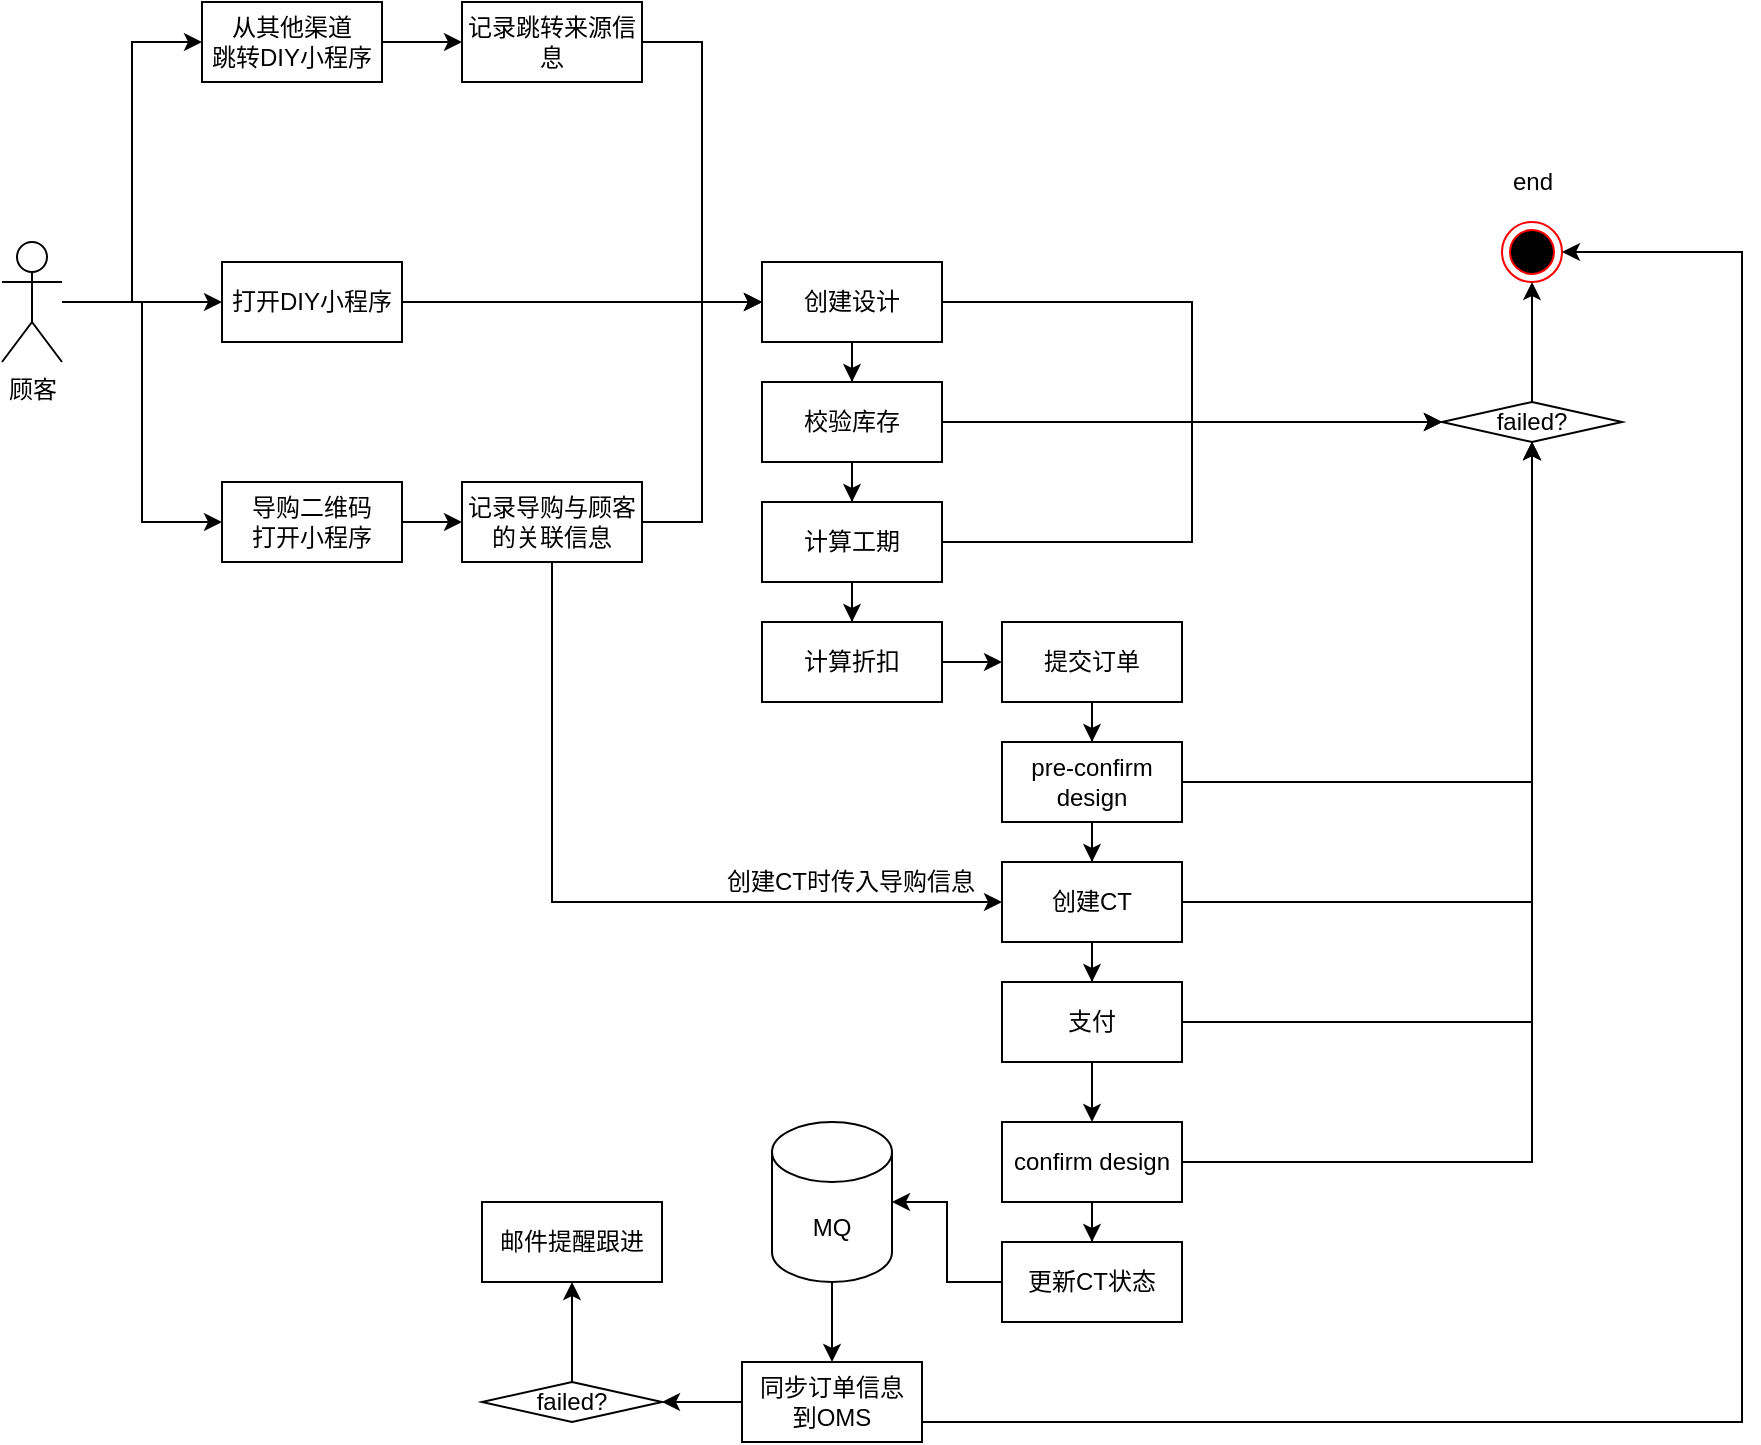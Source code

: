 <mxfile version="14.9.2" type="github">
  <diagram name="Page-1" id="52a04d89-c75d-2922-d76d-85b35f80e030">
    <mxGraphModel dx="1293" dy="693" grid="1" gridSize="10" guides="1" tooltips="1" connect="1" arrows="1" fold="1" page="1" pageScale="1" pageWidth="1169" pageHeight="827" background="none" math="0" shadow="0">
      <root>
        <mxCell id="0" />
        <mxCell id="1" parent="0" />
        <mxCell id="QDF-2TI6SQJX1vdAJhpz-36" style="edgeStyle=orthogonalEdgeStyle;rounded=0;orthogonalLoop=1;jettySize=auto;html=1;entryX=0;entryY=0.5;entryDx=0;entryDy=0;" edge="1" parent="1" source="QDF-2TI6SQJX1vdAJhpz-1" target="QDF-2TI6SQJX1vdAJhpz-14">
          <mxGeometry relative="1" as="geometry" />
        </mxCell>
        <mxCell id="QDF-2TI6SQJX1vdAJhpz-1" value="打开DIY小程序" style="rounded=0;whiteSpace=wrap;html=1;" vertex="1" parent="1">
          <mxGeometry x="160" y="130" width="90" height="40" as="geometry" />
        </mxCell>
        <mxCell id="QDF-2TI6SQJX1vdAJhpz-9" style="edgeStyle=orthogonalEdgeStyle;rounded=0;orthogonalLoop=1;jettySize=auto;html=1;entryX=0;entryY=0.5;entryDx=0;entryDy=0;" edge="1" parent="1" source="QDF-2TI6SQJX1vdAJhpz-2" target="QDF-2TI6SQJX1vdAJhpz-1">
          <mxGeometry relative="1" as="geometry" />
        </mxCell>
        <mxCell id="QDF-2TI6SQJX1vdAJhpz-11" style="edgeStyle=orthogonalEdgeStyle;rounded=0;orthogonalLoop=1;jettySize=auto;html=1;entryX=0;entryY=0.5;entryDx=0;entryDy=0;" edge="1" parent="1" source="QDF-2TI6SQJX1vdAJhpz-2" target="QDF-2TI6SQJX1vdAJhpz-3">
          <mxGeometry relative="1" as="geometry" />
        </mxCell>
        <mxCell id="QDF-2TI6SQJX1vdAJhpz-73" style="edgeStyle=orthogonalEdgeStyle;rounded=0;orthogonalLoop=1;jettySize=auto;html=1;entryX=0;entryY=0.5;entryDx=0;entryDy=0;" edge="1" parent="1" source="QDF-2TI6SQJX1vdAJhpz-2" target="QDF-2TI6SQJX1vdAJhpz-5">
          <mxGeometry relative="1" as="geometry" />
        </mxCell>
        <mxCell id="QDF-2TI6SQJX1vdAJhpz-2" value="顾客" style="shape=umlActor;verticalLabelPosition=bottom;verticalAlign=top;html=1;outlineConnect=0;" vertex="1" parent="1">
          <mxGeometry x="50" y="120" width="30" height="60" as="geometry" />
        </mxCell>
        <mxCell id="QDF-2TI6SQJX1vdAJhpz-12" style="edgeStyle=orthogonalEdgeStyle;rounded=0;orthogonalLoop=1;jettySize=auto;html=1;entryX=0;entryY=0.5;entryDx=0;entryDy=0;" edge="1" parent="1" source="QDF-2TI6SQJX1vdAJhpz-3" target="QDF-2TI6SQJX1vdAJhpz-7">
          <mxGeometry relative="1" as="geometry" />
        </mxCell>
        <mxCell id="QDF-2TI6SQJX1vdAJhpz-3" value="从其他渠道&lt;br&gt;跳转DIY小程序" style="rounded=0;whiteSpace=wrap;html=1;" vertex="1" parent="1">
          <mxGeometry x="150" width="90" height="40" as="geometry" />
        </mxCell>
        <mxCell id="QDF-2TI6SQJX1vdAJhpz-17" style="edgeStyle=orthogonalEdgeStyle;rounded=0;orthogonalLoop=1;jettySize=auto;html=1;entryX=0;entryY=0.5;entryDx=0;entryDy=0;" edge="1" parent="1" source="QDF-2TI6SQJX1vdAJhpz-4" target="QDF-2TI6SQJX1vdAJhpz-14">
          <mxGeometry relative="1" as="geometry" />
        </mxCell>
        <mxCell id="QDF-2TI6SQJX1vdAJhpz-71" style="edgeStyle=orthogonalEdgeStyle;rounded=0;orthogonalLoop=1;jettySize=auto;html=1;entryX=0;entryY=0.5;entryDx=0;entryDy=0;" edge="1" parent="1" source="QDF-2TI6SQJX1vdAJhpz-4" target="QDF-2TI6SQJX1vdAJhpz-37">
          <mxGeometry relative="1" as="geometry">
            <Array as="points">
              <mxPoint x="325" y="450" />
            </Array>
          </mxGeometry>
        </mxCell>
        <mxCell id="QDF-2TI6SQJX1vdAJhpz-4" value="记录导购与顾客的关联信息" style="rounded=0;whiteSpace=wrap;html=1;" vertex="1" parent="1">
          <mxGeometry x="280" y="240" width="90" height="40" as="geometry" />
        </mxCell>
        <mxCell id="QDF-2TI6SQJX1vdAJhpz-13" style="edgeStyle=orthogonalEdgeStyle;rounded=0;orthogonalLoop=1;jettySize=auto;html=1;entryX=0;entryY=0.5;entryDx=0;entryDy=0;" edge="1" parent="1" source="QDF-2TI6SQJX1vdAJhpz-5" target="QDF-2TI6SQJX1vdAJhpz-4">
          <mxGeometry relative="1" as="geometry" />
        </mxCell>
        <mxCell id="QDF-2TI6SQJX1vdAJhpz-5" value="导购二维码&lt;br&gt;打开小程序" style="rounded=0;whiteSpace=wrap;html=1;" vertex="1" parent="1">
          <mxGeometry x="160" y="240" width="90" height="40" as="geometry" />
        </mxCell>
        <mxCell id="QDF-2TI6SQJX1vdAJhpz-15" style="edgeStyle=orthogonalEdgeStyle;rounded=0;orthogonalLoop=1;jettySize=auto;html=1;entryX=0;entryY=0.5;entryDx=0;entryDy=0;" edge="1" parent="1" source="QDF-2TI6SQJX1vdAJhpz-7" target="QDF-2TI6SQJX1vdAJhpz-14">
          <mxGeometry relative="1" as="geometry" />
        </mxCell>
        <mxCell id="QDF-2TI6SQJX1vdAJhpz-7" value="记录跳转来源信息" style="rounded=0;whiteSpace=wrap;html=1;" vertex="1" parent="1">
          <mxGeometry x="280" width="90" height="40" as="geometry" />
        </mxCell>
        <mxCell id="QDF-2TI6SQJX1vdAJhpz-24" style="edgeStyle=orthogonalEdgeStyle;rounded=0;orthogonalLoop=1;jettySize=auto;html=1;entryX=0.5;entryY=0;entryDx=0;entryDy=0;" edge="1" parent="1" source="QDF-2TI6SQJX1vdAJhpz-14" target="QDF-2TI6SQJX1vdAJhpz-18">
          <mxGeometry relative="1" as="geometry" />
        </mxCell>
        <mxCell id="QDF-2TI6SQJX1vdAJhpz-52" style="edgeStyle=orthogonalEdgeStyle;rounded=0;orthogonalLoop=1;jettySize=auto;html=1;entryX=0;entryY=0.5;entryDx=0;entryDy=0;" edge="1" parent="1" source="QDF-2TI6SQJX1vdAJhpz-14" target="QDF-2TI6SQJX1vdAJhpz-43">
          <mxGeometry relative="1" as="geometry" />
        </mxCell>
        <mxCell id="QDF-2TI6SQJX1vdAJhpz-14" value="创建设计" style="rounded=0;whiteSpace=wrap;html=1;" vertex="1" parent="1">
          <mxGeometry x="430" y="130" width="90" height="40" as="geometry" />
        </mxCell>
        <mxCell id="QDF-2TI6SQJX1vdAJhpz-25" style="edgeStyle=orthogonalEdgeStyle;rounded=0;orthogonalLoop=1;jettySize=auto;html=1;" edge="1" parent="1" source="QDF-2TI6SQJX1vdAJhpz-18" target="QDF-2TI6SQJX1vdAJhpz-19">
          <mxGeometry relative="1" as="geometry" />
        </mxCell>
        <mxCell id="QDF-2TI6SQJX1vdAJhpz-53" style="edgeStyle=orthogonalEdgeStyle;rounded=0;orthogonalLoop=1;jettySize=auto;html=1;entryX=0;entryY=0.5;entryDx=0;entryDy=0;" edge="1" parent="1" source="QDF-2TI6SQJX1vdAJhpz-18" target="QDF-2TI6SQJX1vdAJhpz-43">
          <mxGeometry relative="1" as="geometry" />
        </mxCell>
        <mxCell id="QDF-2TI6SQJX1vdAJhpz-18" value="校验库存" style="rounded=0;whiteSpace=wrap;html=1;" vertex="1" parent="1">
          <mxGeometry x="430" y="190" width="90" height="40" as="geometry" />
        </mxCell>
        <mxCell id="QDF-2TI6SQJX1vdAJhpz-33" style="edgeStyle=orthogonalEdgeStyle;rounded=0;orthogonalLoop=1;jettySize=auto;html=1;entryX=0.5;entryY=0;entryDx=0;entryDy=0;" edge="1" parent="1" source="QDF-2TI6SQJX1vdAJhpz-19" target="QDF-2TI6SQJX1vdAJhpz-27">
          <mxGeometry relative="1" as="geometry" />
        </mxCell>
        <mxCell id="QDF-2TI6SQJX1vdAJhpz-54" style="edgeStyle=orthogonalEdgeStyle;rounded=0;orthogonalLoop=1;jettySize=auto;html=1;entryX=0;entryY=0.5;entryDx=0;entryDy=0;" edge="1" parent="1" source="QDF-2TI6SQJX1vdAJhpz-19" target="QDF-2TI6SQJX1vdAJhpz-43">
          <mxGeometry relative="1" as="geometry" />
        </mxCell>
        <mxCell id="QDF-2TI6SQJX1vdAJhpz-19" value="计算工期" style="rounded=0;whiteSpace=wrap;html=1;" vertex="1" parent="1">
          <mxGeometry x="430" y="250" width="90" height="40" as="geometry" />
        </mxCell>
        <mxCell id="QDF-2TI6SQJX1vdAJhpz-35" style="edgeStyle=orthogonalEdgeStyle;rounded=0;orthogonalLoop=1;jettySize=auto;html=1;" edge="1" parent="1" source="QDF-2TI6SQJX1vdAJhpz-22" target="QDF-2TI6SQJX1vdAJhpz-29">
          <mxGeometry relative="1" as="geometry" />
        </mxCell>
        <mxCell id="QDF-2TI6SQJX1vdAJhpz-22" value="提交订单" style="rounded=0;whiteSpace=wrap;html=1;" vertex="1" parent="1">
          <mxGeometry x="550" y="310" width="90" height="40" as="geometry" />
        </mxCell>
        <mxCell id="QDF-2TI6SQJX1vdAJhpz-34" style="edgeStyle=orthogonalEdgeStyle;rounded=0;orthogonalLoop=1;jettySize=auto;html=1;entryX=0;entryY=0.5;entryDx=0;entryDy=0;" edge="1" parent="1" source="QDF-2TI6SQJX1vdAJhpz-27" target="QDF-2TI6SQJX1vdAJhpz-22">
          <mxGeometry relative="1" as="geometry" />
        </mxCell>
        <mxCell id="QDF-2TI6SQJX1vdAJhpz-27" value="计算折扣" style="rounded=0;whiteSpace=wrap;html=1;" vertex="1" parent="1">
          <mxGeometry x="430" y="310" width="90" height="40" as="geometry" />
        </mxCell>
        <mxCell id="QDF-2TI6SQJX1vdAJhpz-38" style="edgeStyle=orthogonalEdgeStyle;rounded=0;orthogonalLoop=1;jettySize=auto;html=1;" edge="1" parent="1" source="QDF-2TI6SQJX1vdAJhpz-29" target="QDF-2TI6SQJX1vdAJhpz-37">
          <mxGeometry relative="1" as="geometry" />
        </mxCell>
        <mxCell id="QDF-2TI6SQJX1vdAJhpz-45" style="edgeStyle=orthogonalEdgeStyle;rounded=0;orthogonalLoop=1;jettySize=auto;html=1;" edge="1" parent="1" source="QDF-2TI6SQJX1vdAJhpz-29" target="QDF-2TI6SQJX1vdAJhpz-43">
          <mxGeometry relative="1" as="geometry" />
        </mxCell>
        <mxCell id="QDF-2TI6SQJX1vdAJhpz-29" value="pre-confirm design" style="rounded=0;whiteSpace=wrap;html=1;" vertex="1" parent="1">
          <mxGeometry x="550" y="370" width="90" height="40" as="geometry" />
        </mxCell>
        <mxCell id="QDF-2TI6SQJX1vdAJhpz-40" style="edgeStyle=orthogonalEdgeStyle;rounded=0;orthogonalLoop=1;jettySize=auto;html=1;" edge="1" parent="1" source="QDF-2TI6SQJX1vdAJhpz-37" target="QDF-2TI6SQJX1vdAJhpz-39">
          <mxGeometry relative="1" as="geometry" />
        </mxCell>
        <mxCell id="QDF-2TI6SQJX1vdAJhpz-51" style="edgeStyle=orthogonalEdgeStyle;rounded=0;orthogonalLoop=1;jettySize=auto;html=1;entryX=0.5;entryY=1;entryDx=0;entryDy=0;" edge="1" parent="1" source="QDF-2TI6SQJX1vdAJhpz-37" target="QDF-2TI6SQJX1vdAJhpz-43">
          <mxGeometry relative="1" as="geometry" />
        </mxCell>
        <mxCell id="QDF-2TI6SQJX1vdAJhpz-37" value="创建CT" style="rounded=0;whiteSpace=wrap;html=1;" vertex="1" parent="1">
          <mxGeometry x="550" y="430" width="90" height="40" as="geometry" />
        </mxCell>
        <mxCell id="QDF-2TI6SQJX1vdAJhpz-50" style="edgeStyle=orthogonalEdgeStyle;rounded=0;orthogonalLoop=1;jettySize=auto;html=1;entryX=0.5;entryY=1;entryDx=0;entryDy=0;" edge="1" parent="1" source="QDF-2TI6SQJX1vdAJhpz-39" target="QDF-2TI6SQJX1vdAJhpz-43">
          <mxGeometry relative="1" as="geometry" />
        </mxCell>
        <mxCell id="QDF-2TI6SQJX1vdAJhpz-63" style="edgeStyle=orthogonalEdgeStyle;rounded=0;orthogonalLoop=1;jettySize=auto;html=1;entryX=0.5;entryY=0;entryDx=0;entryDy=0;" edge="1" parent="1" source="QDF-2TI6SQJX1vdAJhpz-39" target="QDF-2TI6SQJX1vdAJhpz-41">
          <mxGeometry relative="1" as="geometry" />
        </mxCell>
        <mxCell id="QDF-2TI6SQJX1vdAJhpz-39" value="支付" style="rounded=0;whiteSpace=wrap;html=1;" vertex="1" parent="1">
          <mxGeometry x="550" y="490" width="90" height="40" as="geometry" />
        </mxCell>
        <mxCell id="QDF-2TI6SQJX1vdAJhpz-64" style="edgeStyle=orthogonalEdgeStyle;rounded=0;orthogonalLoop=1;jettySize=auto;html=1;entryX=0.5;entryY=1;entryDx=0;entryDy=0;" edge="1" parent="1" source="QDF-2TI6SQJX1vdAJhpz-41" target="QDF-2TI6SQJX1vdAJhpz-43">
          <mxGeometry relative="1" as="geometry" />
        </mxCell>
        <mxCell id="QDF-2TI6SQJX1vdAJhpz-68" style="edgeStyle=orthogonalEdgeStyle;rounded=0;orthogonalLoop=1;jettySize=auto;html=1;entryX=0.5;entryY=0;entryDx=0;entryDy=0;" edge="1" parent="1" source="QDF-2TI6SQJX1vdAJhpz-41" target="QDF-2TI6SQJX1vdAJhpz-65">
          <mxGeometry relative="1" as="geometry" />
        </mxCell>
        <mxCell id="QDF-2TI6SQJX1vdAJhpz-41" value="confirm design" style="rounded=0;whiteSpace=wrap;html=1;" vertex="1" parent="1">
          <mxGeometry x="550" y="560" width="90" height="40" as="geometry" />
        </mxCell>
        <mxCell id="QDF-2TI6SQJX1vdAJhpz-42" value="" style="ellipse;html=1;shape=endState;fillColor=#000000;strokeColor=#ff0000;" vertex="1" parent="1">
          <mxGeometry x="800" y="110" width="30" height="30" as="geometry" />
        </mxCell>
        <mxCell id="QDF-2TI6SQJX1vdAJhpz-62" style="edgeStyle=orthogonalEdgeStyle;rounded=0;orthogonalLoop=1;jettySize=auto;html=1;entryX=0.5;entryY=1;entryDx=0;entryDy=0;" edge="1" parent="1" source="QDF-2TI6SQJX1vdAJhpz-43" target="QDF-2TI6SQJX1vdAJhpz-42">
          <mxGeometry relative="1" as="geometry" />
        </mxCell>
        <mxCell id="QDF-2TI6SQJX1vdAJhpz-43" value="failed?" style="rhombus;whiteSpace=wrap;html=1;" vertex="1" parent="1">
          <mxGeometry x="770" y="200" width="90" height="20" as="geometry" />
        </mxCell>
        <mxCell id="QDF-2TI6SQJX1vdAJhpz-61" value="创建CT时传入导购信息" style="text;html=1;align=center;verticalAlign=middle;resizable=0;points=[];autosize=1;strokeColor=none;" vertex="1" parent="1">
          <mxGeometry x="404" y="430" width="140" height="20" as="geometry" />
        </mxCell>
        <mxCell id="QDF-2TI6SQJX1vdAJhpz-79" style="edgeStyle=orthogonalEdgeStyle;rounded=0;orthogonalLoop=1;jettySize=auto;html=1;entryX=1;entryY=0.5;entryDx=0;entryDy=0;entryPerimeter=0;" edge="1" parent="1" source="QDF-2TI6SQJX1vdAJhpz-65" target="QDF-2TI6SQJX1vdAJhpz-78">
          <mxGeometry relative="1" as="geometry" />
        </mxCell>
        <mxCell id="QDF-2TI6SQJX1vdAJhpz-65" value="更新CT状态" style="rounded=0;whiteSpace=wrap;html=1;" vertex="1" parent="1">
          <mxGeometry x="550" y="620" width="90" height="40" as="geometry" />
        </mxCell>
        <mxCell id="QDF-2TI6SQJX1vdAJhpz-70" style="edgeStyle=orthogonalEdgeStyle;rounded=0;orthogonalLoop=1;jettySize=auto;html=1;entryX=1;entryY=0.5;entryDx=0;entryDy=0;" edge="1" parent="1" source="QDF-2TI6SQJX1vdAJhpz-66" target="QDF-2TI6SQJX1vdAJhpz-42">
          <mxGeometry relative="1" as="geometry">
            <Array as="points">
              <mxPoint x="920" y="710" />
              <mxPoint x="920" y="125" />
            </Array>
          </mxGeometry>
        </mxCell>
        <mxCell id="QDF-2TI6SQJX1vdAJhpz-75" style="edgeStyle=orthogonalEdgeStyle;rounded=0;orthogonalLoop=1;jettySize=auto;html=1;entryX=1;entryY=0.5;entryDx=0;entryDy=0;" edge="1" parent="1" source="QDF-2TI6SQJX1vdAJhpz-66" target="QDF-2TI6SQJX1vdAJhpz-74">
          <mxGeometry relative="1" as="geometry" />
        </mxCell>
        <mxCell id="QDF-2TI6SQJX1vdAJhpz-66" value="同步订单信息&lt;br&gt;到OMS" style="rounded=0;whiteSpace=wrap;html=1;" vertex="1" parent="1">
          <mxGeometry x="420" y="680" width="90" height="40" as="geometry" />
        </mxCell>
        <mxCell id="QDF-2TI6SQJX1vdAJhpz-72" value="end" style="text;html=1;align=center;verticalAlign=middle;resizable=0;points=[];autosize=1;strokeColor=none;" vertex="1" parent="1">
          <mxGeometry x="795" y="80" width="40" height="20" as="geometry" />
        </mxCell>
        <mxCell id="QDF-2TI6SQJX1vdAJhpz-77" style="edgeStyle=orthogonalEdgeStyle;rounded=0;orthogonalLoop=1;jettySize=auto;html=1;" edge="1" parent="1" source="QDF-2TI6SQJX1vdAJhpz-74" target="QDF-2TI6SQJX1vdAJhpz-76">
          <mxGeometry relative="1" as="geometry" />
        </mxCell>
        <mxCell id="QDF-2TI6SQJX1vdAJhpz-74" value="failed?" style="rhombus;whiteSpace=wrap;html=1;" vertex="1" parent="1">
          <mxGeometry x="290" y="690" width="90" height="20" as="geometry" />
        </mxCell>
        <mxCell id="QDF-2TI6SQJX1vdAJhpz-76" value="邮件提醒跟进" style="rounded=0;whiteSpace=wrap;html=1;" vertex="1" parent="1">
          <mxGeometry x="290" y="600" width="90" height="40" as="geometry" />
        </mxCell>
        <mxCell id="QDF-2TI6SQJX1vdAJhpz-80" style="edgeStyle=orthogonalEdgeStyle;rounded=0;orthogonalLoop=1;jettySize=auto;html=1;entryX=0.5;entryY=0;entryDx=0;entryDy=0;" edge="1" parent="1" source="QDF-2TI6SQJX1vdAJhpz-78" target="QDF-2TI6SQJX1vdAJhpz-66">
          <mxGeometry relative="1" as="geometry" />
        </mxCell>
        <mxCell id="QDF-2TI6SQJX1vdAJhpz-78" value="MQ" style="shape=cylinder3;whiteSpace=wrap;html=1;boundedLbl=1;backgroundOutline=1;size=15;" vertex="1" parent="1">
          <mxGeometry x="435" y="560" width="60" height="80" as="geometry" />
        </mxCell>
      </root>
    </mxGraphModel>
  </diagram>
</mxfile>
